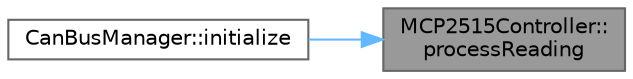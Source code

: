 digraph "MCP2515Controller::processReading"
{
 // LATEX_PDF_SIZE
  bgcolor="transparent";
  edge [fontname=Helvetica,fontsize=10,labelfontname=Helvetica,labelfontsize=10];
  node [fontname=Helvetica,fontsize=10,shape=box,height=0.2,width=0.4];
  rankdir="RL";
  Node1 [id="Node000001",label="MCP2515Controller::\lprocessReading",height=0.2,width=0.4,color="gray40", fillcolor="grey60", style="filled", fontcolor="black",tooltip=" "];
  Node1 -> Node2 [id="edge1_Node000001_Node000002",dir="back",color="steelblue1",style="solid",tooltip=" "];
  Node2 [id="Node000002",label="CanBusManager::initialize",height=0.2,width=0.4,color="grey40", fillcolor="white", style="filled",URL="$classCanBusManager.html#ad71049e3dacf68f009bd15f8671f9fc1",tooltip=" "];
}
